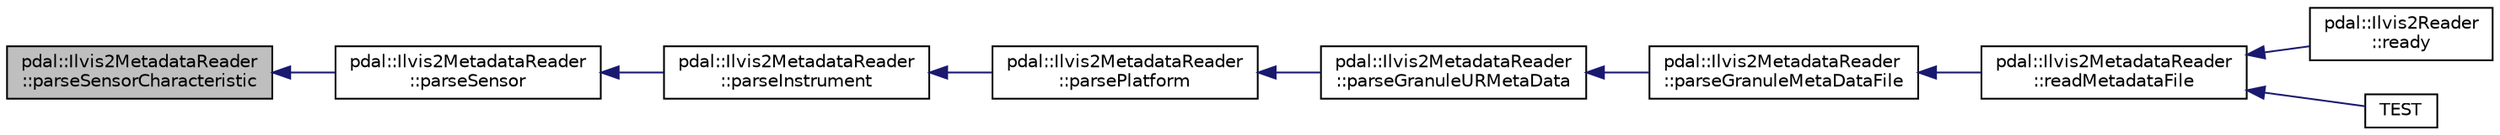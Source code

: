 digraph "pdal::Ilvis2MetadataReader::parseSensorCharacteristic"
{
  edge [fontname="Helvetica",fontsize="10",labelfontname="Helvetica",labelfontsize="10"];
  node [fontname="Helvetica",fontsize="10",shape=record];
  rankdir="LR";
  Node1 [label="pdal::Ilvis2MetadataReader\l::parseSensorCharacteristic",height=0.2,width=0.4,color="black", fillcolor="grey75", style="filled", fontcolor="black"];
  Node1 -> Node2 [dir="back",color="midnightblue",fontsize="10",style="solid",fontname="Helvetica"];
  Node2 [label="pdal::Ilvis2MetadataReader\l::parseSensor",height=0.2,width=0.4,color="black", fillcolor="white", style="filled",URL="$classpdal_1_1Ilvis2MetadataReader.html#a824c7c38238fbdc1c610b0c85f18870c"];
  Node2 -> Node3 [dir="back",color="midnightblue",fontsize="10",style="solid",fontname="Helvetica"];
  Node3 [label="pdal::Ilvis2MetadataReader\l::parseInstrument",height=0.2,width=0.4,color="black", fillcolor="white", style="filled",URL="$classpdal_1_1Ilvis2MetadataReader.html#a46d775f8e043f4f138e6335caecdf9fe"];
  Node3 -> Node4 [dir="back",color="midnightblue",fontsize="10",style="solid",fontname="Helvetica"];
  Node4 [label="pdal::Ilvis2MetadataReader\l::parsePlatform",height=0.2,width=0.4,color="black", fillcolor="white", style="filled",URL="$classpdal_1_1Ilvis2MetadataReader.html#a4b3ac63c5357f5c99753d6a5cb08d5d5"];
  Node4 -> Node5 [dir="back",color="midnightblue",fontsize="10",style="solid",fontname="Helvetica"];
  Node5 [label="pdal::Ilvis2MetadataReader\l::parseGranuleURMetaData",height=0.2,width=0.4,color="black", fillcolor="white", style="filled",URL="$classpdal_1_1Ilvis2MetadataReader.html#a783b9f94a8bb9834184167fc2653056a"];
  Node5 -> Node6 [dir="back",color="midnightblue",fontsize="10",style="solid",fontname="Helvetica"];
  Node6 [label="pdal::Ilvis2MetadataReader\l::parseGranuleMetaDataFile",height=0.2,width=0.4,color="black", fillcolor="white", style="filled",URL="$classpdal_1_1Ilvis2MetadataReader.html#acb5e58e739a834c6c0b81e99cf09e6ca"];
  Node6 -> Node7 [dir="back",color="midnightblue",fontsize="10",style="solid",fontname="Helvetica"];
  Node7 [label="pdal::Ilvis2MetadataReader\l::readMetadataFile",height=0.2,width=0.4,color="black", fillcolor="white", style="filled",URL="$classpdal_1_1Ilvis2MetadataReader.html#a108eda4cb0df5d7d9bedc27a8810ae49"];
  Node7 -> Node8 [dir="back",color="midnightblue",fontsize="10",style="solid",fontname="Helvetica"];
  Node8 [label="pdal::Ilvis2Reader\l::ready",height=0.2,width=0.4,color="black", fillcolor="white", style="filled",URL="$classpdal_1_1Ilvis2Reader.html#a3a51f2b6fbee7800a7fd7c2fe23b9c08"];
  Node7 -> Node9 [dir="back",color="midnightblue",fontsize="10",style="solid",fontname="Helvetica"];
  Node9 [label="TEST",height=0.2,width=0.4,color="black", fillcolor="white", style="filled",URL="$Ilvis2MetadataReaderTest_8cpp.html#a0311221c2defde947a60677ee8563890"];
}
